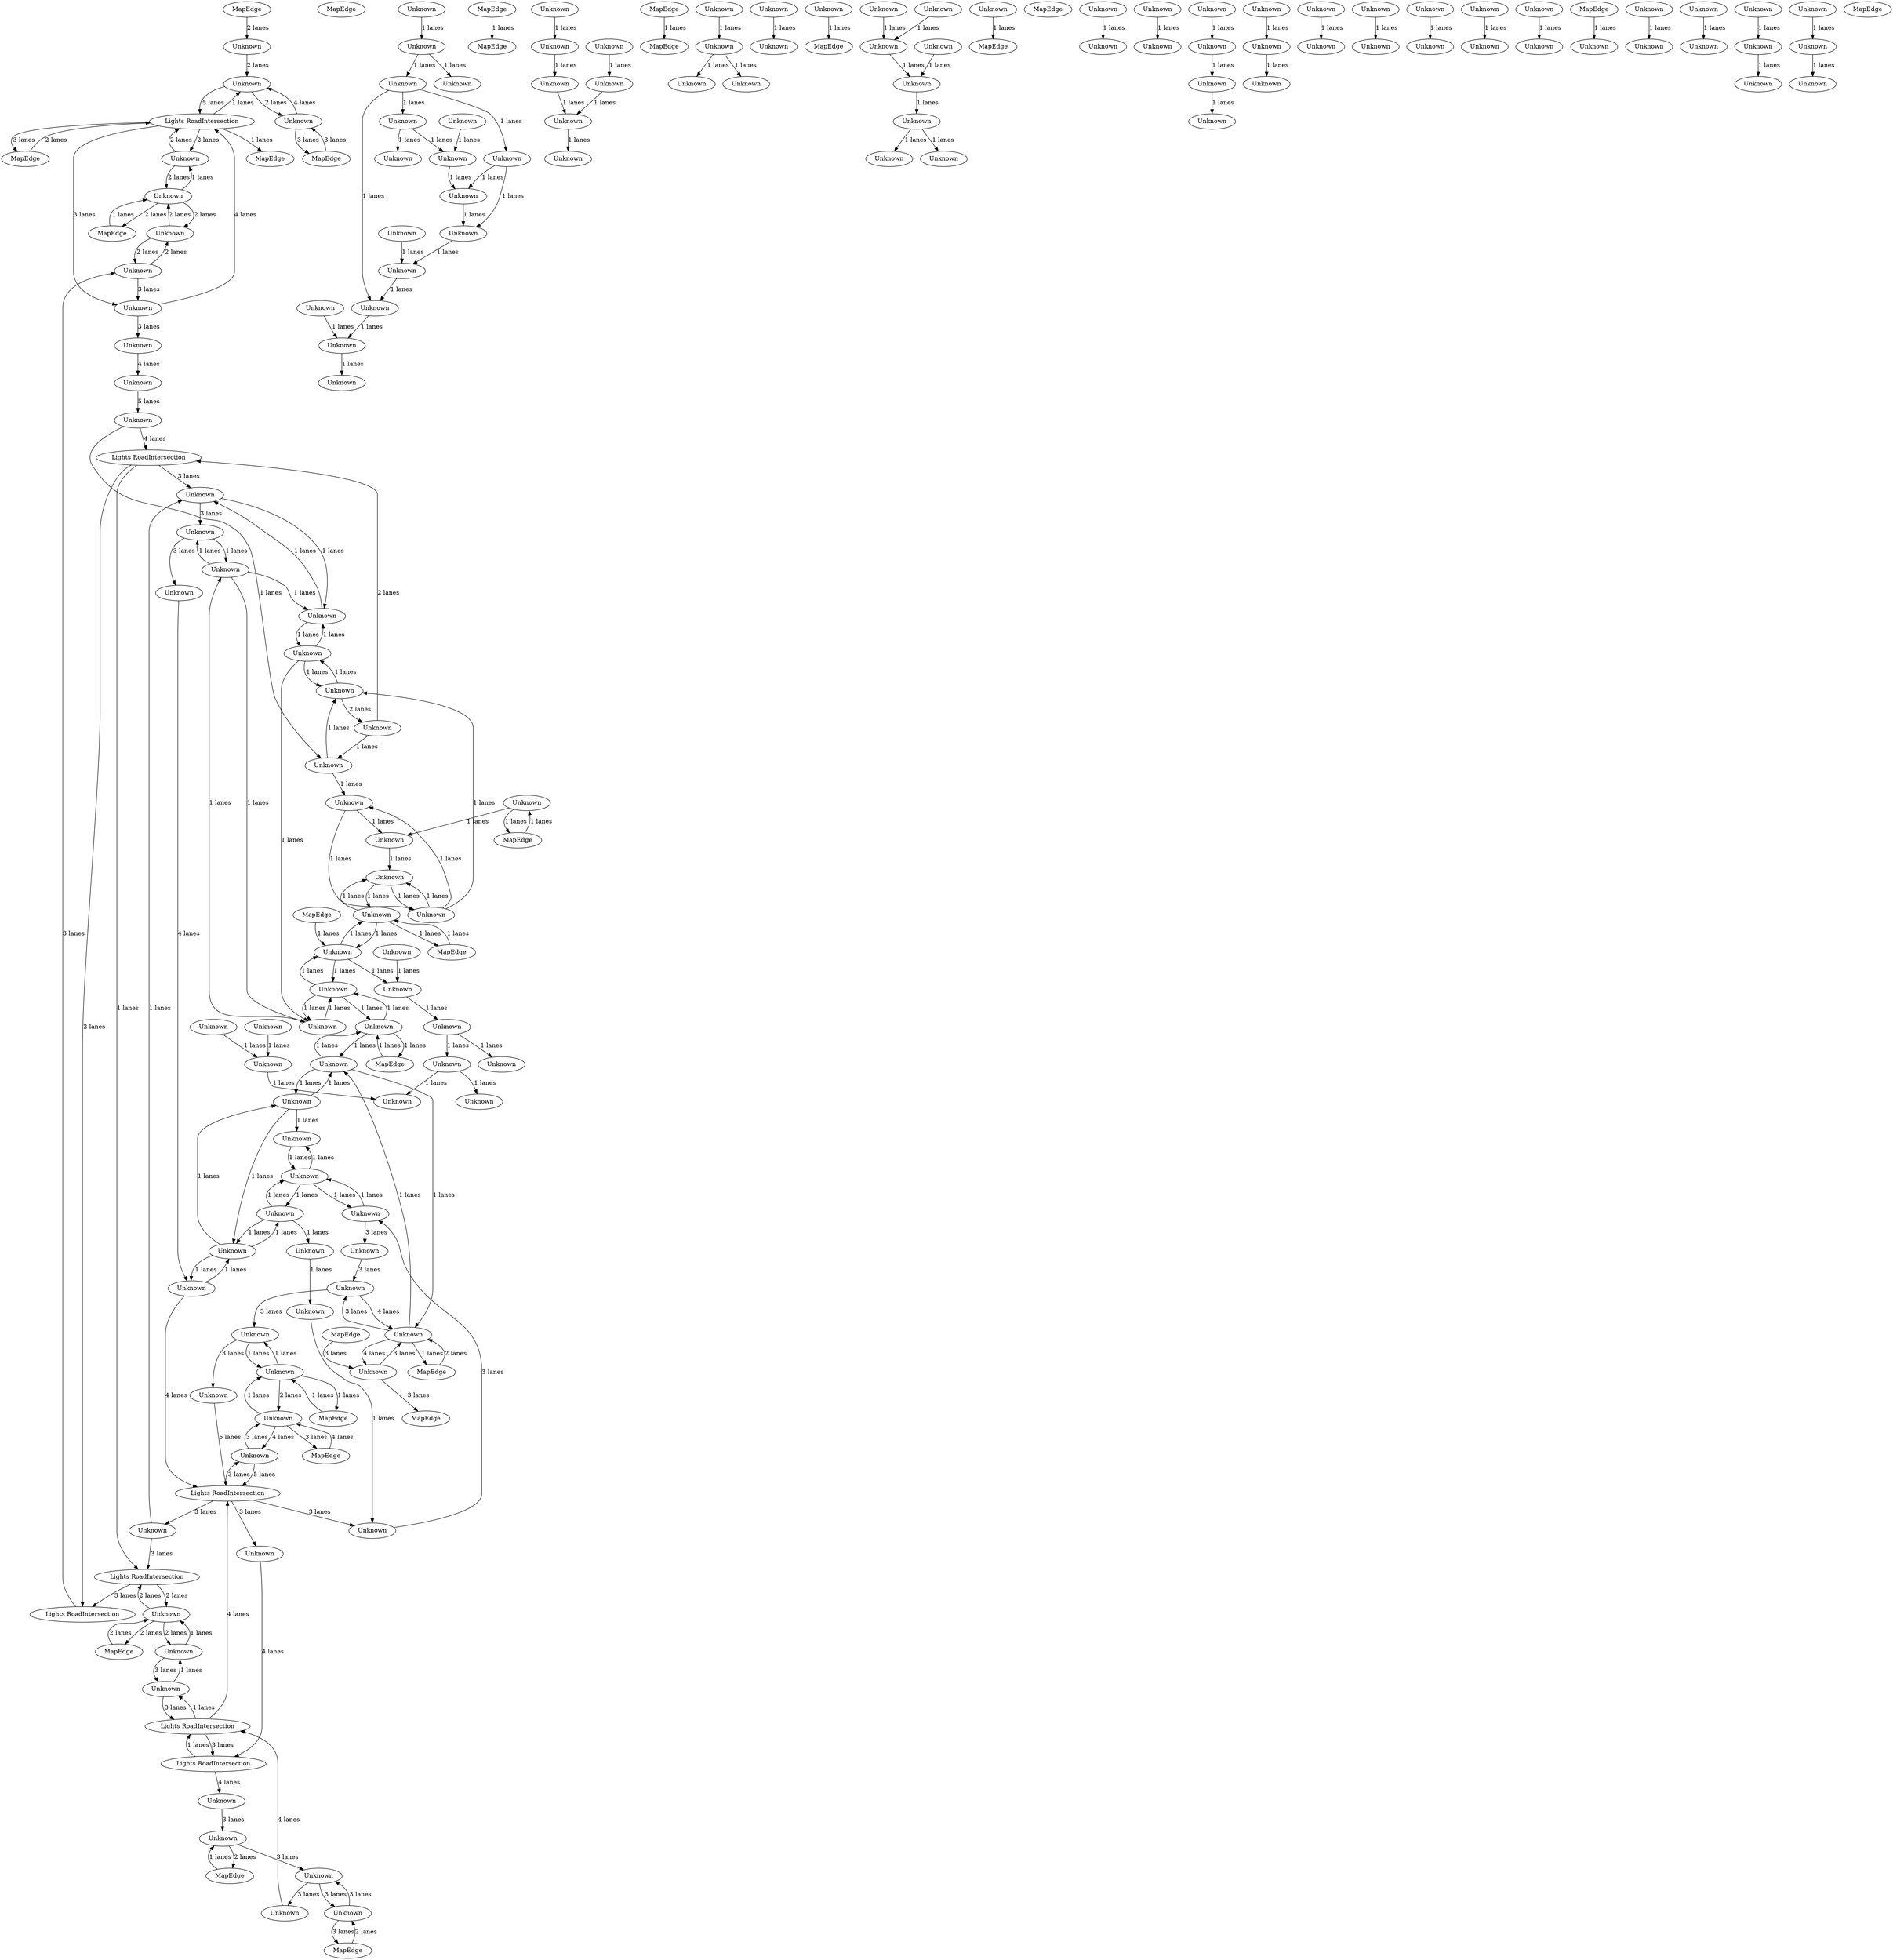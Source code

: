 digraph {
    0 [ label = "MapEdge" ]
    1 [ label = "Lights RoadIntersection" ]
    2 [ label = "Unknown" ]
    3 [ label = "MapEdge" ]
    4 [ label = "Unknown" ]
    5 [ label = "Unknown" ]
    6 [ label = "Lights RoadIntersection" ]
    7 [ label = "Unknown" ]
    8 [ label = "MapEdge" ]
    9 [ label = "MapEdge" ]
    10 [ label = "Unknown" ]
    11 [ label = "Unknown" ]
    12 [ label = "Unknown" ]
    13 [ label = "Unknown" ]
    14 [ label = "Unknown" ]
    15 [ label = "Unknown" ]
    16 [ label = "MapEdge" ]
    17 [ label = "MapEdge" ]
    18 [ label = "MapEdge" ]
    19 [ label = "Unknown" ]
    20 [ label = "Unknown" ]
    21 [ label = "Unknown" ]
    22 [ label = "Unknown" ]
    23 [ label = "Unknown" ]
    24 [ label = "MapEdge" ]
    25 [ label = "Unknown" ]
    26 [ label = "Unknown" ]
    27 [ label = "Unknown" ]
    28 [ label = "Unknown" ]
    29 [ label = "Unknown" ]
    30 [ label = "Unknown" ]
    31 [ label = "Unknown" ]
    32 [ label = "MapEdge" ]
    33 [ label = "MapEdge" ]
    34 [ label = "Unknown" ]
    35 [ label = "Unknown" ]
    36 [ label = "Unknown" ]
    37 [ label = "MapEdge" ]
    38 [ label = "Unknown" ]
    39 [ label = "Unknown" ]
    40 [ label = "Unknown" ]
    41 [ label = "Unknown" ]
    42 [ label = "Unknown" ]
    43 [ label = "Lights RoadIntersection" ]
    44 [ label = "MapEdge" ]
    45 [ label = "Unknown" ]
    46 [ label = "Unknown" ]
    47 [ label = "Unknown" ]
    48 [ label = "Unknown" ]
    49 [ label = "Unknown" ]
    50 [ label = "Unknown" ]
    51 [ label = "Unknown" ]
    52 [ label = "Unknown" ]
    53 [ label = "Unknown" ]
    54 [ label = "Unknown" ]
    55 [ label = "Unknown" ]
    56 [ label = "MapEdge" ]
    57 [ label = "MapEdge" ]
    58 [ label = "Unknown" ]
    59 [ label = "Unknown" ]
    60 [ label = "MapEdge" ]
    61 [ label = "Unknown" ]
    62 [ label = "Unknown" ]
    63 [ label = "Unknown" ]
    64 [ label = "Unknown" ]
    65 [ label = "Unknown" ]
    66 [ label = "Unknown" ]
    67 [ label = "Unknown" ]
    68 [ label = "Unknown" ]
    69 [ label = "Unknown" ]
    70 [ label = "Unknown" ]
    71 [ label = "Unknown" ]
    72 [ label = "Unknown" ]
    73 [ label = "Unknown" ]
    74 [ label = "Unknown" ]
    75 [ label = "Unknown" ]
    76 [ label = "Unknown" ]
    77 [ label = "Unknown" ]
    78 [ label = "MapEdge" ]
    79 [ label = "Unknown" ]
    80 [ label = "Unknown" ]
    81 [ label = "MapEdge" ]
    82 [ label = "Unknown" ]
    83 [ label = "MapEdge" ]
    84 [ label = "Unknown" ]
    85 [ label = "MapEdge" ]
    86 [ label = "MapEdge" ]
    87 [ label = "Unknown" ]
    88 [ label = "Unknown" ]
    89 [ label = "Unknown" ]
    90 [ label = "Unknown" ]
    91 [ label = "Unknown" ]
    92 [ label = "Lights RoadIntersection" ]
    93 [ label = "MapEdge" ]
    94 [ label = "Unknown" ]
    95 [ label = "Unknown" ]
    96 [ label = "Unknown" ]
    97 [ label = "Unknown" ]
    98 [ label = "Unknown" ]
    99 [ label = "Unknown" ]
    100 [ label = "Unknown" ]
    101 [ label = "Unknown" ]
    102 [ label = "Unknown" ]
    103 [ label = "MapEdge" ]
    104 [ label = "Unknown" ]
    105 [ label = "Unknown" ]
    106 [ label = "MapEdge" ]
    107 [ label = "Unknown" ]
    108 [ label = "Unknown" ]
    109 [ label = "MapEdge" ]
    110 [ label = "Unknown" ]
    111 [ label = "Unknown" ]
    112 [ label = "Unknown" ]
    113 [ label = "Unknown" ]
    114 [ label = "Unknown" ]
    115 [ label = "MapEdge" ]
    116 [ label = "Unknown" ]
    117 [ label = "Lights RoadIntersection" ]
    118 [ label = "Lights RoadIntersection" ]
    119 [ label = "Unknown" ]
    120 [ label = "Unknown" ]
    121 [ label = "Unknown" ]
    122 [ label = "Unknown" ]
    123 [ label = "Unknown" ]
    124 [ label = "Unknown" ]
    125 [ label = "Unknown" ]
    126 [ label = "Unknown" ]
    127 [ label = "Unknown" ]
    128 [ label = "Unknown" ]
    129 [ label = "Unknown" ]
    130 [ label = "Unknown" ]
    131 [ label = "Unknown" ]
    132 [ label = "Unknown" ]
    133 [ label = "Unknown" ]
    134 [ label = "Unknown" ]
    135 [ label = "Unknown" ]
    136 [ label = "Unknown" ]
    137 [ label = "Unknown" ]
    138 [ label = "Unknown" ]
    139 [ label = "Unknown" ]
    140 [ label = "Unknown" ]
    141 [ label = "Unknown" ]
    142 [ label = "Unknown" ]
    143 [ label = "Unknown" ]
    144 [ label = "Unknown" ]
    145 [ label = "Unknown" ]
    146 [ label = "Unknown" ]
    147 [ label = "Unknown" ]
    148 [ label = "Unknown" ]
    149 [ label = "Unknown" ]
    150 [ label = "Unknown" ]
    151 [ label = "Unknown" ]
    152 [ label = "Unknown" ]
    153 [ label = "Unknown" ]
    154 [ label = "Lights RoadIntersection" ]
    155 [ label = "Unknown" ]
    156 [ label = "Unknown" ]
    157 [ label = "Unknown" ]
    158 [ label = "Unknown" ]
    159 [ label = "MapEdge" ]
    160 [ label = "Unknown" ]
    161 [ label = "Unknown" ]
    162 [ label = "Unknown" ]
    163 [ label = "Unknown" ]
    164 [ label = "Unknown" ]
    165 [ label = "Unknown" ]
    166 [ label = "Unknown" ]
    167 [ label = "Unknown" ]
    168 [ label = "Unknown" ]
    169 [ label = "Unknown" ]
    170 [ label = "Unknown" ]
    171 [ label = "Unknown" ]
    172 [ label = "Unknown" ]
    173 [ label = "Unknown" ]
    174 [ label = "Unknown" ]
    175 [ label = "MapEdge" ]
    6 -> 43 [ label = "1 lanes" ]
    2 -> 81 [ label = "2 lanes" ]
    81 -> 2 [ label = "1 lanes" ]
    7 -> 5 [ label = "2 lanes" ]
    5 -> 7 [ label = "2 lanes" ]
    1 -> 8 [ label = "1 lanes" ]
    7 -> 32 [ label = "2 lanes" ]
    32 -> 7 [ label = "1 lanes" ]
    71 -> 7 [ label = "2 lanes" ]
    7 -> 71 [ label = "1 lanes" ]
    0 -> 34 [ label = "2 lanes" ]
    73 -> 72 [ label = "1 lanes" ]
    72 -> 73 [ label = "3 lanes" ]
    13 -> 66 [ label = "1 lanes" ]
    66 -> 13 [ label = "1 lanes" ]
    66 -> 67 [ label = "1 lanes" ]
    67 -> 66 [ label = "1 lanes" ]
    11 -> 17 [ label = "2 lanes" ]
    17 -> 11 [ label = "2 lanes" ]
    19 -> 64 [ label = "1 lanes" ]
    20 -> 19 [ label = "1 lanes" ]
    18 -> 20 [ label = "1 lanes" ]
    20 -> 18 [ label = "1 lanes" ]
    63 -> 13 [ label = "1 lanes" ]
    21 -> 120 [ label = "1 lanes" ]
    120 -> 62 [ label = "1 lanes" ]
    23 -> 36 [ label = "1 lanes" ]
    36 -> 23 [ label = "1 lanes" ]
    36 -> 108 [ label = "1 lanes" ]
    108 -> 36 [ label = "1 lanes" ]
    23 -> 67 [ label = "1 lanes" ]
    66 -> 36 [ label = "1 lanes" ]
    108 -> 112 [ label = "1 lanes" ]
    112 -> 108 [ label = "1 lanes" ]
    112 -> 68 [ label = "1 lanes" ]
    68 -> 112 [ label = "1 lanes" ]
    26 -> 27 [ label = "1 lanes" ]
    27 -> 26 [ label = "1 lanes" ]
    27 -> 31 [ label = "1 lanes" ]
    31 -> 27 [ label = "1 lanes" ]
    31 -> 65 [ label = "1 lanes" ]
    65 -> 31 [ label = "1 lanes" ]
    28 -> 26 [ label = "1 lanes" ]
    31 -> 29 [ label = "1 lanes" ]
    29 -> 30 [ label = "1 lanes" ]
    30 -> 77 [ label = "1 lanes" ]
    90 -> 25 [ label = "3 lanes" ]
    63 -> 64 [ label = "1 lanes" ]
    64 -> 63 [ label = "1 lanes" ]
    64 -> 68 [ label = "1 lanes" ]
    68 -> 64 [ label = "1 lanes" ]
    68 -> 33 [ label = "1 lanes" ]
    33 -> 68 [ label = "1 lanes" ]
    1 -> 9 [ label = "3 lanes" ]
    9 -> 1 [ label = "2 lanes" ]
    10 -> 1 [ label = "5 lanes" ]
    1 -> 10 [ label = "1 lanes" ]
    38 -> 53 [ label = "3 lanes" ]
    53 -> 38 [ label = "3 lanes" ]
    39 -> 58 [ label = "3 lanes" ]
    58 -> 39 [ label = "4 lanes" ]
    58 -> 25 [ label = "3 lanes" ]
    25 -> 58 [ label = "4 lanes" ]
    151 -> 70 [ label = "1 lanes" ]
    43 -> 11 [ label = "2 lanes" ]
    11 -> 43 [ label = "2 lanes" ]
    82 -> 79 [ label = "3 lanes" ]
    79 -> 82 [ label = "4 lanes" ]
    40 -> 43 [ label = "3 lanes" ]
    41 -> 42 [ label = "3 lanes" ]
    43 -> 154 [ label = "3 lanes" ]
    92 -> 40 [ label = "3 lanes" ]
    154 -> 41 [ label = "3 lanes" ]
    41 -> 5 [ label = "2 lanes" ]
    5 -> 41 [ label = "2 lanes" ]
    40 -> 14 [ label = "1 lanes" ]
    100 -> 96 [ label = "1 lanes" ]
    124 -> 48 [ label = "1 lanes" ]
    50 -> 51 [ label = "1 lanes" ]
    52 -> 51 [ label = "1 lanes" ]
    37 -> 59 [ label = "3 lanes" ]
    59 -> 37 [ label = "3 lanes" ]
    2 -> 38 [ label = "3 lanes" ]
    75 -> 2 [ label = "3 lanes" ]
    53 -> 3 [ label = "3 lanes" ]
    3 -> 53 [ label = "2 lanes" ]
    79 -> 55 [ label = "1 lanes" ]
    55 -> 79 [ label = "2 lanes" ]
    44 -> 39 [ label = "3 lanes" ]
    59 -> 10 [ label = "4 lanes" ]
    10 -> 59 [ label = "2 lanes" ]
    42 -> 1 [ label = "4 lanes" ]
    1 -> 42 [ label = "3 lanes" ]
    34 -> 10 [ label = "2 lanes" ]
    153 -> 92 [ label = "5 lanes" ]
    92 -> 74 [ label = "3 lanes" ]
    39 -> 60 [ label = "3 lanes" ]
    25 -> 54 [ label = "3 lanes" ]
    38 -> 76 [ label = "3 lanes" ]
    61 -> 119 [ label = "5 lanes" ]
    6 -> 14 [ label = "3 lanes" ]
    14 -> 22 [ label = "3 lanes" ]
    22 -> 35 [ label = "3 lanes" ]
    42 -> 4 [ label = "3 lanes" ]
    15 -> 92 [ label = "4 lanes" ]
    35 -> 15 [ label = "4 lanes" ]
    152 -> 12 [ label = "1 lanes" ]
    69 -> 152 [ label = "1 lanes" ]
    22 -> 23 [ label = "1 lanes" ]
    23 -> 22 [ label = "1 lanes" ]
    67 -> 14 [ label = "1 lanes" ]
    14 -> 67 [ label = "1 lanes" ]
    13 -> 21 [ label = "2 lanes" ]
    21 -> 6 [ label = "2 lanes" ]
    6 -> 154 [ label = "2 lanes" ]
    1 -> 71 [ label = "2 lanes" ]
    71 -> 1 [ label = "2 lanes" ]
    72 -> 11 [ label = "1 lanes" ]
    11 -> 72 [ label = "2 lanes" ]
    117 -> 118 [ label = "1 lanes" ]
    118 -> 117 [ label = "3 lanes" ]
    118 -> 73 [ label = "1 lanes" ]
    73 -> 118 [ label = "3 lanes" ]
    74 -> 117 [ label = "4 lanes" ]
    117 -> 75 [ label = "4 lanes" ]
    148 -> 80 [ label = "1 lanes" ]
    55 -> 54 [ label = "1 lanes" ]
    54 -> 55 [ label = "1 lanes" ]
    83 -> 55 [ label = "1 lanes" ]
    55 -> 83 [ label = "1 lanes" ]
    62 -> 63 [ label = "1 lanes" ]
    63 -> 62 [ label = "1 lanes" ]
    27 -> 91 [ label = "1 lanes" ]
    91 -> 27 [ label = "1 lanes" ]
    79 -> 78 [ label = "3 lanes" ]
    78 -> 79 [ label = "4 lanes" ]
    57 -> 56 [ label = "1 lanes" ]
    85 -> 86 [ label = "1 lanes" ]
    76 -> 118 [ label = "4 lanes" ]
    118 -> 92 [ label = "4 lanes" ]
    84 -> 152 [ label = "1 lanes" ]
    46 -> 52 [ label = "1 lanes" ]
    77 -> 91 [ label = "3 lanes" ]
    91 -> 90 [ label = "3 lanes" ]
    92 -> 77 [ label = "3 lanes" ]
    92 -> 82 [ label = "3 lanes" ]
    82 -> 92 [ label = "5 lanes" ]
    58 -> 93 [ label = "1 lanes" ]
    93 -> 58 [ label = "2 lanes" ]
    95 -> 94 [ label = "1 lanes" ]
    97 -> 96 [ label = "1 lanes" ]
    99 -> 98 [ label = "1 lanes" ]
    46 -> 100 [ label = "1 lanes" ]
    99 -> 46 [ label = "1 lanes" ]
    89 -> 103 [ label = "1 lanes" ]
    88 -> 102 [ label = "1 lanes" ]
    110 -> 106 [ label = "1 lanes" ]
    107 -> 24 [ label = "1 lanes" ]
    24 -> 107 [ label = "1 lanes" ]
    15 -> 65 [ label = "1 lanes" ]
    65 -> 15 [ label = "1 lanes" ]
    28 -> 173 [ label = "1 lanes" ]
    173 -> 28 [ label = "1 lanes" ]
    65 -> 28 [ label = "1 lanes" ]
    28 -> 65 [ label = "1 lanes" ]
    58 -> 173 [ label = "1 lanes" ]
    173 -> 58 [ label = "1 lanes" ]
    107 -> 108 [ label = "1 lanes" ]
    108 -> 107 [ label = "1 lanes" ]
    173 -> 107 [ label = "1 lanes" ]
    107 -> 173 [ label = "1 lanes" ]
    114 -> 113 [ label = "1 lanes" ]
    116 -> 114 [ label = "1 lanes" ]
    111 -> 174 [ label = "1 lanes" ]
    114 -> 12 [ label = "1 lanes" ]
    115 -> 112 [ label = "1 lanes" ]
    174 -> 116 [ label = "1 lanes" ]
    112 -> 174 [ label = "1 lanes" ]
    62 -> 19 [ label = "1 lanes" ]
    119 -> 120 [ label = "1 lanes" ]
    120 -> 13 [ label = "1 lanes" ]
    123 -> 122 [ label = "1 lanes" ]
    80 -> 125 [ label = "1 lanes" ]
    96 -> 101 [ label = "1 lanes" ]
    47 -> 99 [ label = "1 lanes" ]
    52 -> 45 [ label = "1 lanes" ]
    51 -> 49 [ label = "1 lanes" ]
    49 -> 94 [ label = "1 lanes" ]
    46 -> 95 [ label = "1 lanes" ]
    95 -> 49 [ label = "1 lanes" ]
    94 -> 48 [ label = "1 lanes" ]
    48 -> 100 [ label = "1 lanes" ]
    128 -> 127 [ label = "1 lanes" ]
    127 -> 126 [ label = "1 lanes" ]
    129 -> 128 [ label = "1 lanes" ]
    131 -> 130 [ label = "1 lanes" ]
    135 -> 131 [ label = "1 lanes" ]
    133 -> 132 [ label = "1 lanes" ]
    116 -> 134 [ label = "1 lanes" ]
    4 -> 61 [ label = "4 lanes" ]
    119 -> 6 [ label = "4 lanes" ]
    136 -> 104 [ label = "1 lanes" ]
    136 -> 105 [ label = "1 lanes" ]
    147 -> 136 [ label = "1 lanes" ]
    145 -> 137 [ label = "1 lanes" ]
    137 -> 147 [ label = "1 lanes" ]
    140 -> 139 [ label = "1 lanes" ]
    142 -> 141 [ label = "1 lanes" ]
    144 -> 143 [ label = "1 lanes" ]
    138 -> 137 [ label = "1 lanes" ]
    146 -> 147 [ label = "1 lanes" ]
    125 -> 151 [ label = "1 lanes" ]
    149 -> 150 [ label = "1 lanes" ]
    150 -> 151 [ label = "1 lanes" ]
    54 -> 153 [ label = "3 lanes" ]
    156 -> 155 [ label = "1 lanes" ]
    121 -> 157 [ label = "1 lanes" ]
    159 -> 158 [ label = "1 lanes" ]
    161 -> 160 [ label = "1 lanes" ]
    162 -> 163 [ label = "1 lanes" ]
    166 -> 164 [ label = "1 lanes" ]
    165 -> 169 [ label = "1 lanes" ]
    169 -> 168 [ label = "1 lanes" ]
    167 -> 166 [ label = "1 lanes" ]
    171 -> 170 [ label = "1 lanes" ]
    172 -> 171 [ label = "1 lanes" ]
    171 -> 87 [ label = "1 lanes" ]
}
